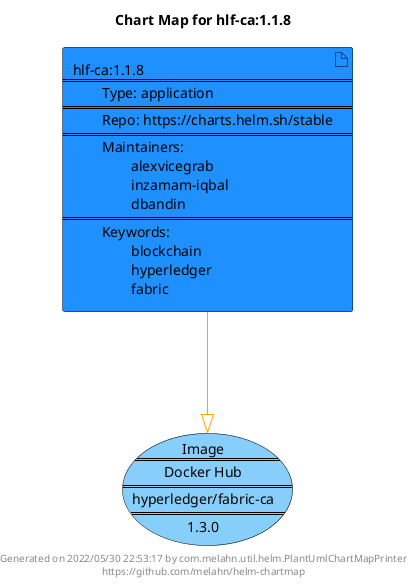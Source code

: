 @startuml
skinparam linetype ortho
skinparam backgroundColor white
skinparam usecaseBorderColor black
skinparam usecaseArrowColor LightSlateGray
skinparam artifactBorderColor black
skinparam artifactArrowColor LightSlateGray

title Chart Map for hlf-ca:1.1.8

'There is one referenced Helm Chart
artifact "hlf-ca:1.1.8\n====\n\tType: application\n====\n\tRepo: https://charts.helm.sh/stable\n====\n\tMaintainers: \n\t\talexvicegrab\n\t\tinzamam-iqbal\n\t\tdbandin\n====\n\tKeywords: \n\t\tblockchain\n\t\thyperledger\n\t\tfabric" as hlf_ca_1_1_8 #DodgerBlue

'There is one referenced Docker Image
usecase "Image\n====\nDocker Hub\n====\nhyperledger/fabric-ca\n====\n1.3.0" as hyperledger_fabric_ca_1_3_0 #LightSkyBlue

'Chart Dependencies
hlf_ca_1_1_8--[#orange]-|>hyperledger_fabric_ca_1_3_0

center footer Generated on 2022/05/30 22:53:17 by com.melahn.util.helm.PlantUmlChartMapPrinter\nhttps://github.com/melahn/helm-chartmap
@enduml
